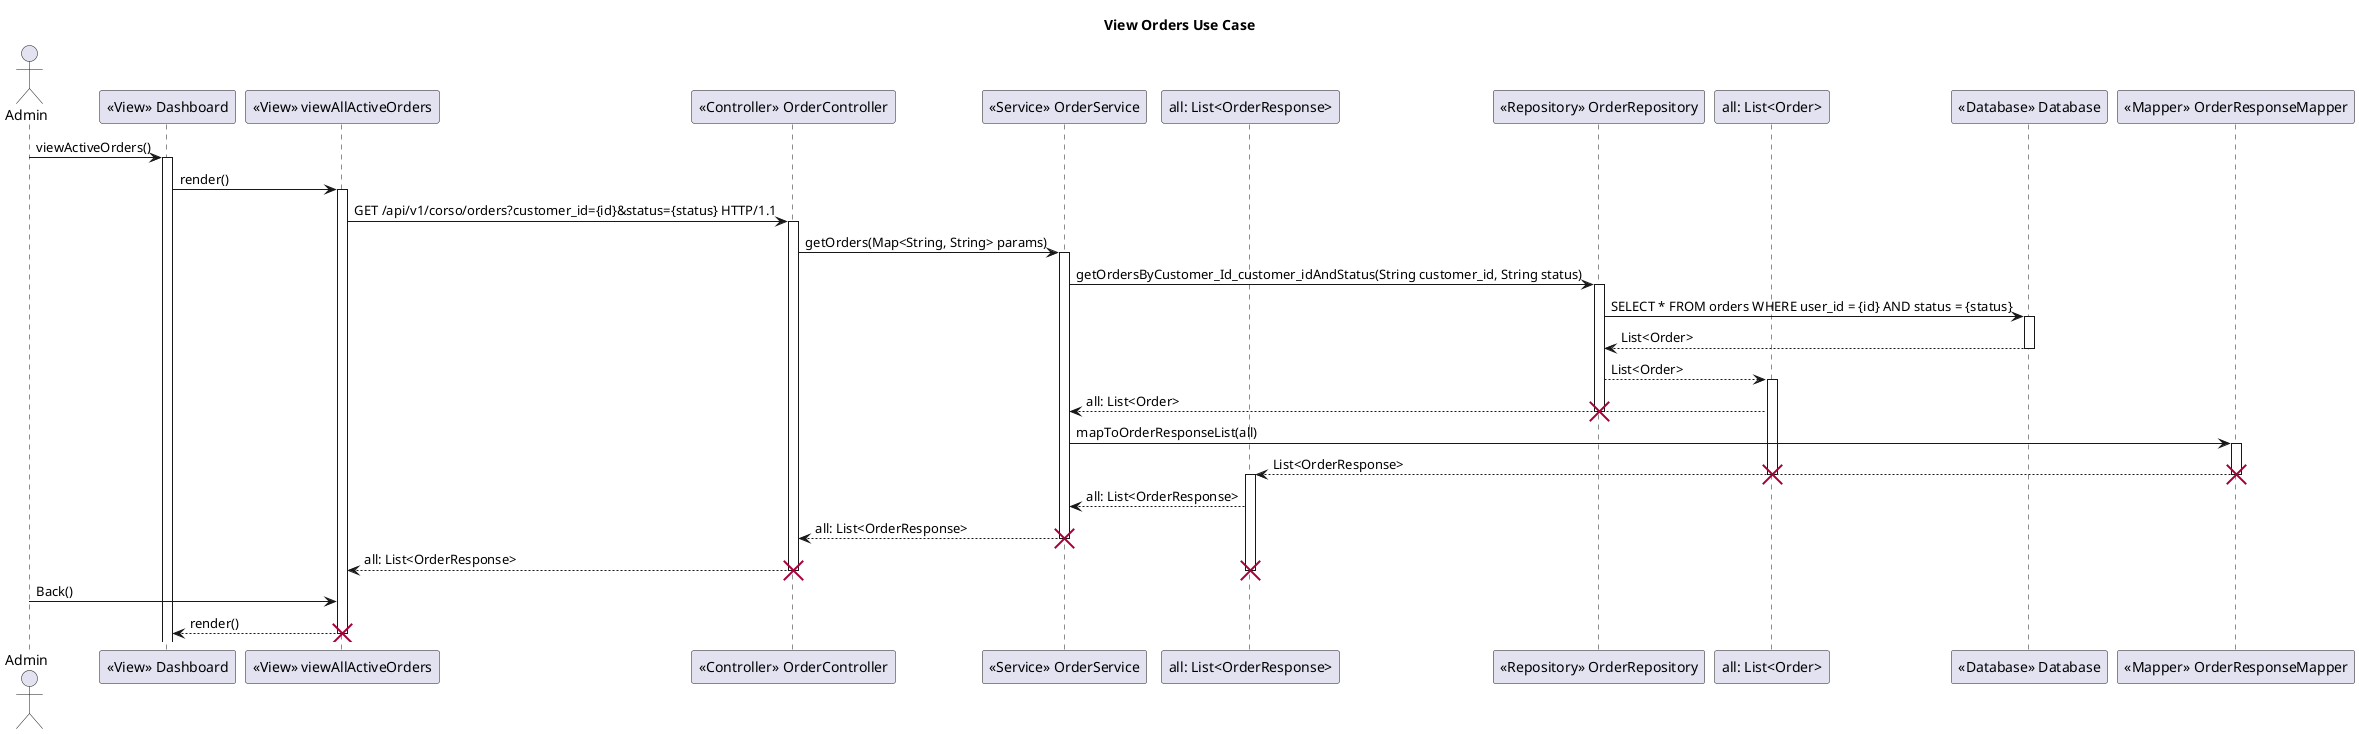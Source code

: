 @startuml

title View Orders Use Case

actor Admin

participant View as "<<View>> Dashboard"

participant viewAllActiveOrders as "<<View>> viewAllActiveOrders"

participant OrderController as "<<Controller>> OrderController"

participant OrderService as "<<Service>> OrderService"

participant allResponse as "all: List<OrderResponse>"

participant OrderRepository as "<<Repository>> OrderRepository"

participant allOrders as "all: List<Order>"

participant Database as "<<Database>> Database"

participant OrderResponseMapper as "<<Mapper>> OrderResponseMapper"

Admin -> View: viewActiveOrders()
activate View
View -> viewAllActiveOrders: render()
activate viewAllActiveOrders
viewAllActiveOrders -> OrderController: GET /api/v1/corso/orders?customer_id={id}&status={status} HTTP/1.1
activate OrderController
OrderController -> OrderService: getOrders(Map<String, String> params)

activate OrderService

OrderService -> OrderRepository: getOrdersByCustomer_Id_customer_idAndStatus(String customer_id, String status)

activate OrderRepository

OrderRepository -> Database: SELECT * FROM orders WHERE user_id = {id} AND status = {status}

activate Database

Database --> OrderRepository: List<Order>

deactivate Database

OrderRepository --> allOrders : List<Order>
activate allOrders
allOrders --> OrderService: all: List<Order>

destroy OrderRepository

OrderService -> OrderResponseMapper: mapToOrderResponseList(all)

activate OrderResponseMapper

OrderResponseMapper --> allResponse: List<OrderResponse>
destroy allOrders

activate allResponse

destroy OrderResponseMapper

allResponse --> OrderService : all: List<OrderResponse>

OrderService --> OrderController : all: List<OrderResponse>

destroy OrderService

OrderController --> viewAllActiveOrders : all: List<OrderResponse>

destroy allResponse
destroy OrderController

Admin -> viewAllActiveOrders: Back()

viewAllActiveOrders --> View: render()
destroy viewAllActiveOrders





@endpuml
